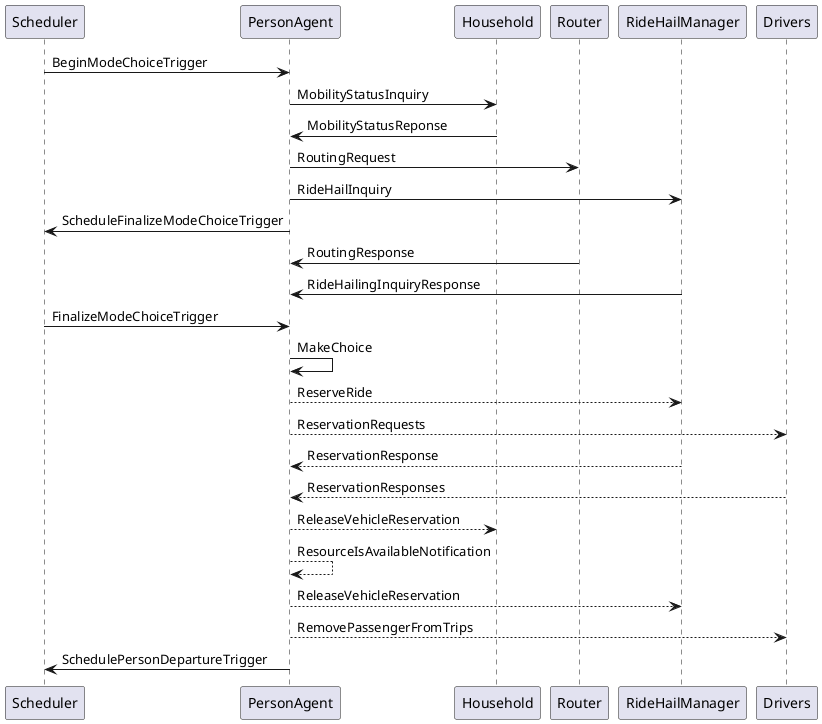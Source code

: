 @startuml
Scheduler -> PersonAgent: BeginModeChoiceTrigger
PersonAgent -> Household: MobilityStatusInquiry
Household -> PersonAgent: MobilityStatusReponse
PersonAgent -> Router: RoutingRequest
PersonAgent -> RideHailManager: RideHailInquiry
PersonAgent -> Scheduler: ScheduleFinalizeModeChoiceTrigger
Router -> PersonAgent: RoutingResponse
RideHailManager -> PersonAgent: RideHailingInquiryResponse
Scheduler -> PersonAgent: FinalizeModeChoiceTrigger
PersonAgent -> PersonAgent: MakeChoice
PersonAgent --> RideHailManager: ReserveRide
PersonAgent --> Drivers: ReservationRequests
RideHailManager --> PersonAgent: ReservationResponse
Drivers --> PersonAgent: ReservationResponses
PersonAgent --> Household: ReleaseVehicleReservation
PersonAgent --> PersonAgent: ResourceIsAvailableNotification
PersonAgent --> RideHailManager: ReleaseVehicleReservation
PersonAgent --> Drivers: RemovePassengerFromTrips
PersonAgent -> Scheduler: SchedulePersonDepartureTrigger
@enduml